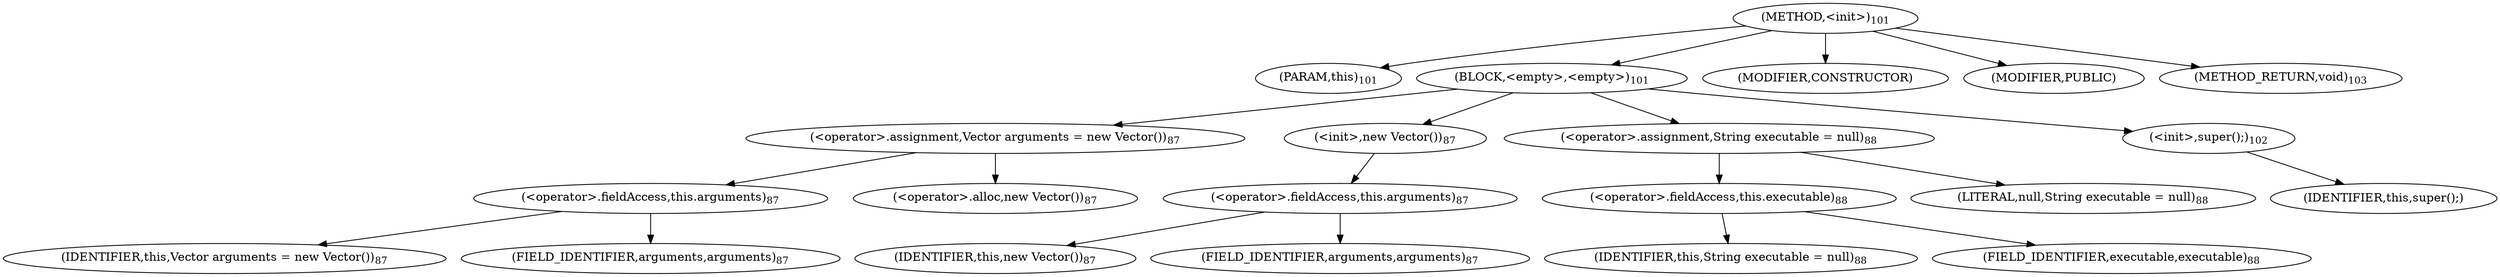digraph "&lt;init&gt;" {  
"154" [label = <(METHOD,&lt;init&gt;)<SUB>101</SUB>> ]
"8" [label = <(PARAM,this)<SUB>101</SUB>> ]
"155" [label = <(BLOCK,&lt;empty&gt;,&lt;empty&gt;)<SUB>101</SUB>> ]
"156" [label = <(&lt;operator&gt;.assignment,Vector arguments = new Vector())<SUB>87</SUB>> ]
"157" [label = <(&lt;operator&gt;.fieldAccess,this.arguments)<SUB>87</SUB>> ]
"158" [label = <(IDENTIFIER,this,Vector arguments = new Vector())<SUB>87</SUB>> ]
"159" [label = <(FIELD_IDENTIFIER,arguments,arguments)<SUB>87</SUB>> ]
"160" [label = <(&lt;operator&gt;.alloc,new Vector())<SUB>87</SUB>> ]
"161" [label = <(&lt;init&gt;,new Vector())<SUB>87</SUB>> ]
"162" [label = <(&lt;operator&gt;.fieldAccess,this.arguments)<SUB>87</SUB>> ]
"163" [label = <(IDENTIFIER,this,new Vector())<SUB>87</SUB>> ]
"164" [label = <(FIELD_IDENTIFIER,arguments,arguments)<SUB>87</SUB>> ]
"165" [label = <(&lt;operator&gt;.assignment,String executable = null)<SUB>88</SUB>> ]
"166" [label = <(&lt;operator&gt;.fieldAccess,this.executable)<SUB>88</SUB>> ]
"167" [label = <(IDENTIFIER,this,String executable = null)<SUB>88</SUB>> ]
"168" [label = <(FIELD_IDENTIFIER,executable,executable)<SUB>88</SUB>> ]
"169" [label = <(LITERAL,null,String executable = null)<SUB>88</SUB>> ]
"170" [label = <(&lt;init&gt;,super();)<SUB>102</SUB>> ]
"7" [label = <(IDENTIFIER,this,super();)> ]
"171" [label = <(MODIFIER,CONSTRUCTOR)> ]
"172" [label = <(MODIFIER,PUBLIC)> ]
"173" [label = <(METHOD_RETURN,void)<SUB>103</SUB>> ]
  "154" -> "8" 
  "154" -> "155" 
  "154" -> "171" 
  "154" -> "172" 
  "154" -> "173" 
  "155" -> "156" 
  "155" -> "161" 
  "155" -> "165" 
  "155" -> "170" 
  "156" -> "157" 
  "156" -> "160" 
  "157" -> "158" 
  "157" -> "159" 
  "161" -> "162" 
  "162" -> "163" 
  "162" -> "164" 
  "165" -> "166" 
  "165" -> "169" 
  "166" -> "167" 
  "166" -> "168" 
  "170" -> "7" 
}
